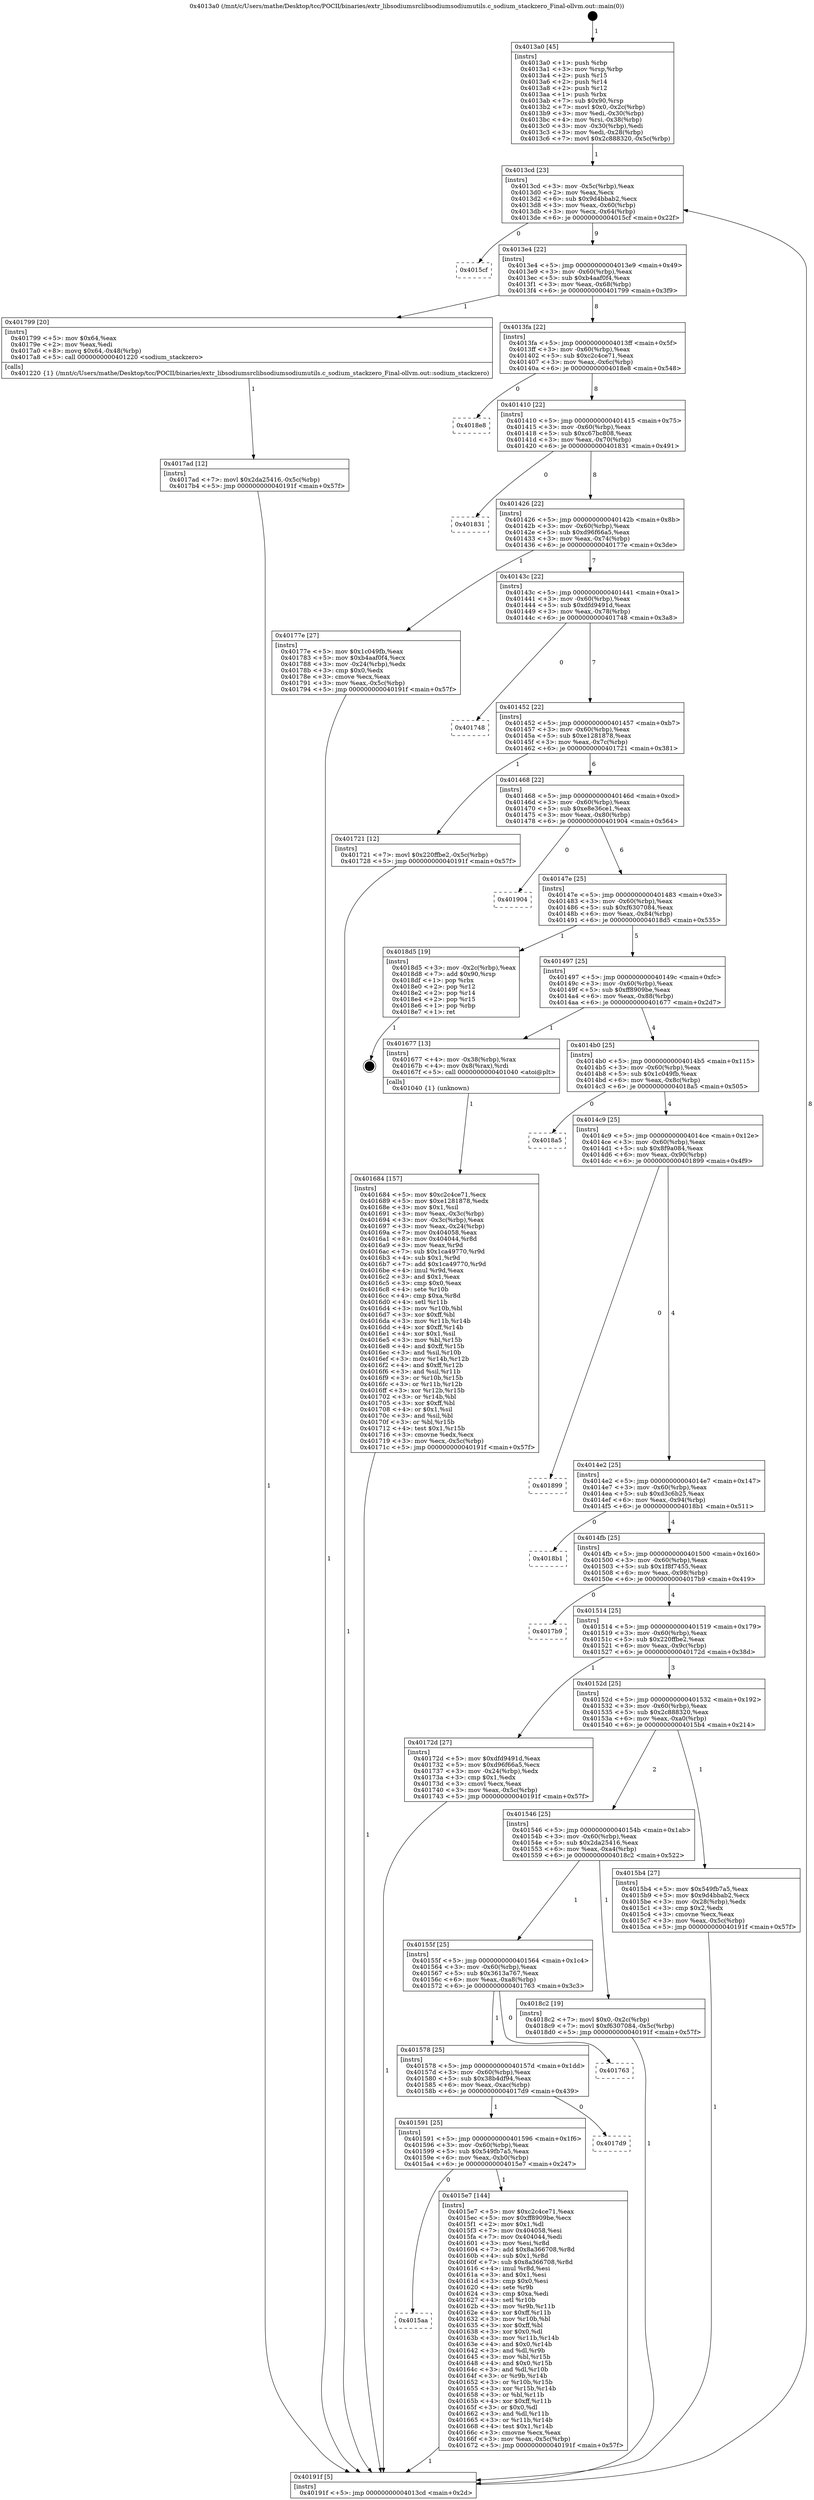 digraph "0x4013a0" {
  label = "0x4013a0 (/mnt/c/Users/mathe/Desktop/tcc/POCII/binaries/extr_libsodiumsrclibsodiumsodiumutils.c_sodium_stackzero_Final-ollvm.out::main(0))"
  labelloc = "t"
  node[shape=record]

  Entry [label="",width=0.3,height=0.3,shape=circle,fillcolor=black,style=filled]
  "0x4013cd" [label="{
     0x4013cd [23]\l
     | [instrs]\l
     &nbsp;&nbsp;0x4013cd \<+3\>: mov -0x5c(%rbp),%eax\l
     &nbsp;&nbsp;0x4013d0 \<+2\>: mov %eax,%ecx\l
     &nbsp;&nbsp;0x4013d2 \<+6\>: sub $0x9d4bbab2,%ecx\l
     &nbsp;&nbsp;0x4013d8 \<+3\>: mov %eax,-0x60(%rbp)\l
     &nbsp;&nbsp;0x4013db \<+3\>: mov %ecx,-0x64(%rbp)\l
     &nbsp;&nbsp;0x4013de \<+6\>: je 00000000004015cf \<main+0x22f\>\l
  }"]
  "0x4015cf" [label="{
     0x4015cf\l
  }", style=dashed]
  "0x4013e4" [label="{
     0x4013e4 [22]\l
     | [instrs]\l
     &nbsp;&nbsp;0x4013e4 \<+5\>: jmp 00000000004013e9 \<main+0x49\>\l
     &nbsp;&nbsp;0x4013e9 \<+3\>: mov -0x60(%rbp),%eax\l
     &nbsp;&nbsp;0x4013ec \<+5\>: sub $0xb4aaf0f4,%eax\l
     &nbsp;&nbsp;0x4013f1 \<+3\>: mov %eax,-0x68(%rbp)\l
     &nbsp;&nbsp;0x4013f4 \<+6\>: je 0000000000401799 \<main+0x3f9\>\l
  }"]
  Exit [label="",width=0.3,height=0.3,shape=circle,fillcolor=black,style=filled,peripheries=2]
  "0x401799" [label="{
     0x401799 [20]\l
     | [instrs]\l
     &nbsp;&nbsp;0x401799 \<+5\>: mov $0x64,%eax\l
     &nbsp;&nbsp;0x40179e \<+2\>: mov %eax,%edi\l
     &nbsp;&nbsp;0x4017a0 \<+8\>: movq $0x64,-0x48(%rbp)\l
     &nbsp;&nbsp;0x4017a8 \<+5\>: call 0000000000401220 \<sodium_stackzero\>\l
     | [calls]\l
     &nbsp;&nbsp;0x401220 \{1\} (/mnt/c/Users/mathe/Desktop/tcc/POCII/binaries/extr_libsodiumsrclibsodiumsodiumutils.c_sodium_stackzero_Final-ollvm.out::sodium_stackzero)\l
  }"]
  "0x4013fa" [label="{
     0x4013fa [22]\l
     | [instrs]\l
     &nbsp;&nbsp;0x4013fa \<+5\>: jmp 00000000004013ff \<main+0x5f\>\l
     &nbsp;&nbsp;0x4013ff \<+3\>: mov -0x60(%rbp),%eax\l
     &nbsp;&nbsp;0x401402 \<+5\>: sub $0xc2c4ce71,%eax\l
     &nbsp;&nbsp;0x401407 \<+3\>: mov %eax,-0x6c(%rbp)\l
     &nbsp;&nbsp;0x40140a \<+6\>: je 00000000004018e8 \<main+0x548\>\l
  }"]
  "0x4017ad" [label="{
     0x4017ad [12]\l
     | [instrs]\l
     &nbsp;&nbsp;0x4017ad \<+7\>: movl $0x2da25416,-0x5c(%rbp)\l
     &nbsp;&nbsp;0x4017b4 \<+5\>: jmp 000000000040191f \<main+0x57f\>\l
  }"]
  "0x4018e8" [label="{
     0x4018e8\l
  }", style=dashed]
  "0x401410" [label="{
     0x401410 [22]\l
     | [instrs]\l
     &nbsp;&nbsp;0x401410 \<+5\>: jmp 0000000000401415 \<main+0x75\>\l
     &nbsp;&nbsp;0x401415 \<+3\>: mov -0x60(%rbp),%eax\l
     &nbsp;&nbsp;0x401418 \<+5\>: sub $0xc67bc808,%eax\l
     &nbsp;&nbsp;0x40141d \<+3\>: mov %eax,-0x70(%rbp)\l
     &nbsp;&nbsp;0x401420 \<+6\>: je 0000000000401831 \<main+0x491\>\l
  }"]
  "0x401684" [label="{
     0x401684 [157]\l
     | [instrs]\l
     &nbsp;&nbsp;0x401684 \<+5\>: mov $0xc2c4ce71,%ecx\l
     &nbsp;&nbsp;0x401689 \<+5\>: mov $0xe1281878,%edx\l
     &nbsp;&nbsp;0x40168e \<+3\>: mov $0x1,%sil\l
     &nbsp;&nbsp;0x401691 \<+3\>: mov %eax,-0x3c(%rbp)\l
     &nbsp;&nbsp;0x401694 \<+3\>: mov -0x3c(%rbp),%eax\l
     &nbsp;&nbsp;0x401697 \<+3\>: mov %eax,-0x24(%rbp)\l
     &nbsp;&nbsp;0x40169a \<+7\>: mov 0x404058,%eax\l
     &nbsp;&nbsp;0x4016a1 \<+8\>: mov 0x404044,%r8d\l
     &nbsp;&nbsp;0x4016a9 \<+3\>: mov %eax,%r9d\l
     &nbsp;&nbsp;0x4016ac \<+7\>: sub $0x1ca49770,%r9d\l
     &nbsp;&nbsp;0x4016b3 \<+4\>: sub $0x1,%r9d\l
     &nbsp;&nbsp;0x4016b7 \<+7\>: add $0x1ca49770,%r9d\l
     &nbsp;&nbsp;0x4016be \<+4\>: imul %r9d,%eax\l
     &nbsp;&nbsp;0x4016c2 \<+3\>: and $0x1,%eax\l
     &nbsp;&nbsp;0x4016c5 \<+3\>: cmp $0x0,%eax\l
     &nbsp;&nbsp;0x4016c8 \<+4\>: sete %r10b\l
     &nbsp;&nbsp;0x4016cc \<+4\>: cmp $0xa,%r8d\l
     &nbsp;&nbsp;0x4016d0 \<+4\>: setl %r11b\l
     &nbsp;&nbsp;0x4016d4 \<+3\>: mov %r10b,%bl\l
     &nbsp;&nbsp;0x4016d7 \<+3\>: xor $0xff,%bl\l
     &nbsp;&nbsp;0x4016da \<+3\>: mov %r11b,%r14b\l
     &nbsp;&nbsp;0x4016dd \<+4\>: xor $0xff,%r14b\l
     &nbsp;&nbsp;0x4016e1 \<+4\>: xor $0x1,%sil\l
     &nbsp;&nbsp;0x4016e5 \<+3\>: mov %bl,%r15b\l
     &nbsp;&nbsp;0x4016e8 \<+4\>: and $0xff,%r15b\l
     &nbsp;&nbsp;0x4016ec \<+3\>: and %sil,%r10b\l
     &nbsp;&nbsp;0x4016ef \<+3\>: mov %r14b,%r12b\l
     &nbsp;&nbsp;0x4016f2 \<+4\>: and $0xff,%r12b\l
     &nbsp;&nbsp;0x4016f6 \<+3\>: and %sil,%r11b\l
     &nbsp;&nbsp;0x4016f9 \<+3\>: or %r10b,%r15b\l
     &nbsp;&nbsp;0x4016fc \<+3\>: or %r11b,%r12b\l
     &nbsp;&nbsp;0x4016ff \<+3\>: xor %r12b,%r15b\l
     &nbsp;&nbsp;0x401702 \<+3\>: or %r14b,%bl\l
     &nbsp;&nbsp;0x401705 \<+3\>: xor $0xff,%bl\l
     &nbsp;&nbsp;0x401708 \<+4\>: or $0x1,%sil\l
     &nbsp;&nbsp;0x40170c \<+3\>: and %sil,%bl\l
     &nbsp;&nbsp;0x40170f \<+3\>: or %bl,%r15b\l
     &nbsp;&nbsp;0x401712 \<+4\>: test $0x1,%r15b\l
     &nbsp;&nbsp;0x401716 \<+3\>: cmovne %edx,%ecx\l
     &nbsp;&nbsp;0x401719 \<+3\>: mov %ecx,-0x5c(%rbp)\l
     &nbsp;&nbsp;0x40171c \<+5\>: jmp 000000000040191f \<main+0x57f\>\l
  }"]
  "0x401831" [label="{
     0x401831\l
  }", style=dashed]
  "0x401426" [label="{
     0x401426 [22]\l
     | [instrs]\l
     &nbsp;&nbsp;0x401426 \<+5\>: jmp 000000000040142b \<main+0x8b\>\l
     &nbsp;&nbsp;0x40142b \<+3\>: mov -0x60(%rbp),%eax\l
     &nbsp;&nbsp;0x40142e \<+5\>: sub $0xd96f66a5,%eax\l
     &nbsp;&nbsp;0x401433 \<+3\>: mov %eax,-0x74(%rbp)\l
     &nbsp;&nbsp;0x401436 \<+6\>: je 000000000040177e \<main+0x3de\>\l
  }"]
  "0x4015aa" [label="{
     0x4015aa\l
  }", style=dashed]
  "0x40177e" [label="{
     0x40177e [27]\l
     | [instrs]\l
     &nbsp;&nbsp;0x40177e \<+5\>: mov $0x1c049fb,%eax\l
     &nbsp;&nbsp;0x401783 \<+5\>: mov $0xb4aaf0f4,%ecx\l
     &nbsp;&nbsp;0x401788 \<+3\>: mov -0x24(%rbp),%edx\l
     &nbsp;&nbsp;0x40178b \<+3\>: cmp $0x0,%edx\l
     &nbsp;&nbsp;0x40178e \<+3\>: cmove %ecx,%eax\l
     &nbsp;&nbsp;0x401791 \<+3\>: mov %eax,-0x5c(%rbp)\l
     &nbsp;&nbsp;0x401794 \<+5\>: jmp 000000000040191f \<main+0x57f\>\l
  }"]
  "0x40143c" [label="{
     0x40143c [22]\l
     | [instrs]\l
     &nbsp;&nbsp;0x40143c \<+5\>: jmp 0000000000401441 \<main+0xa1\>\l
     &nbsp;&nbsp;0x401441 \<+3\>: mov -0x60(%rbp),%eax\l
     &nbsp;&nbsp;0x401444 \<+5\>: sub $0xdfd9491d,%eax\l
     &nbsp;&nbsp;0x401449 \<+3\>: mov %eax,-0x78(%rbp)\l
     &nbsp;&nbsp;0x40144c \<+6\>: je 0000000000401748 \<main+0x3a8\>\l
  }"]
  "0x4015e7" [label="{
     0x4015e7 [144]\l
     | [instrs]\l
     &nbsp;&nbsp;0x4015e7 \<+5\>: mov $0xc2c4ce71,%eax\l
     &nbsp;&nbsp;0x4015ec \<+5\>: mov $0xff8909be,%ecx\l
     &nbsp;&nbsp;0x4015f1 \<+2\>: mov $0x1,%dl\l
     &nbsp;&nbsp;0x4015f3 \<+7\>: mov 0x404058,%esi\l
     &nbsp;&nbsp;0x4015fa \<+7\>: mov 0x404044,%edi\l
     &nbsp;&nbsp;0x401601 \<+3\>: mov %esi,%r8d\l
     &nbsp;&nbsp;0x401604 \<+7\>: add $0x8a366708,%r8d\l
     &nbsp;&nbsp;0x40160b \<+4\>: sub $0x1,%r8d\l
     &nbsp;&nbsp;0x40160f \<+7\>: sub $0x8a366708,%r8d\l
     &nbsp;&nbsp;0x401616 \<+4\>: imul %r8d,%esi\l
     &nbsp;&nbsp;0x40161a \<+3\>: and $0x1,%esi\l
     &nbsp;&nbsp;0x40161d \<+3\>: cmp $0x0,%esi\l
     &nbsp;&nbsp;0x401620 \<+4\>: sete %r9b\l
     &nbsp;&nbsp;0x401624 \<+3\>: cmp $0xa,%edi\l
     &nbsp;&nbsp;0x401627 \<+4\>: setl %r10b\l
     &nbsp;&nbsp;0x40162b \<+3\>: mov %r9b,%r11b\l
     &nbsp;&nbsp;0x40162e \<+4\>: xor $0xff,%r11b\l
     &nbsp;&nbsp;0x401632 \<+3\>: mov %r10b,%bl\l
     &nbsp;&nbsp;0x401635 \<+3\>: xor $0xff,%bl\l
     &nbsp;&nbsp;0x401638 \<+3\>: xor $0x0,%dl\l
     &nbsp;&nbsp;0x40163b \<+3\>: mov %r11b,%r14b\l
     &nbsp;&nbsp;0x40163e \<+4\>: and $0x0,%r14b\l
     &nbsp;&nbsp;0x401642 \<+3\>: and %dl,%r9b\l
     &nbsp;&nbsp;0x401645 \<+3\>: mov %bl,%r15b\l
     &nbsp;&nbsp;0x401648 \<+4\>: and $0x0,%r15b\l
     &nbsp;&nbsp;0x40164c \<+3\>: and %dl,%r10b\l
     &nbsp;&nbsp;0x40164f \<+3\>: or %r9b,%r14b\l
     &nbsp;&nbsp;0x401652 \<+3\>: or %r10b,%r15b\l
     &nbsp;&nbsp;0x401655 \<+3\>: xor %r15b,%r14b\l
     &nbsp;&nbsp;0x401658 \<+3\>: or %bl,%r11b\l
     &nbsp;&nbsp;0x40165b \<+4\>: xor $0xff,%r11b\l
     &nbsp;&nbsp;0x40165f \<+3\>: or $0x0,%dl\l
     &nbsp;&nbsp;0x401662 \<+3\>: and %dl,%r11b\l
     &nbsp;&nbsp;0x401665 \<+3\>: or %r11b,%r14b\l
     &nbsp;&nbsp;0x401668 \<+4\>: test $0x1,%r14b\l
     &nbsp;&nbsp;0x40166c \<+3\>: cmovne %ecx,%eax\l
     &nbsp;&nbsp;0x40166f \<+3\>: mov %eax,-0x5c(%rbp)\l
     &nbsp;&nbsp;0x401672 \<+5\>: jmp 000000000040191f \<main+0x57f\>\l
  }"]
  "0x401748" [label="{
     0x401748\l
  }", style=dashed]
  "0x401452" [label="{
     0x401452 [22]\l
     | [instrs]\l
     &nbsp;&nbsp;0x401452 \<+5\>: jmp 0000000000401457 \<main+0xb7\>\l
     &nbsp;&nbsp;0x401457 \<+3\>: mov -0x60(%rbp),%eax\l
     &nbsp;&nbsp;0x40145a \<+5\>: sub $0xe1281878,%eax\l
     &nbsp;&nbsp;0x40145f \<+3\>: mov %eax,-0x7c(%rbp)\l
     &nbsp;&nbsp;0x401462 \<+6\>: je 0000000000401721 \<main+0x381\>\l
  }"]
  "0x401591" [label="{
     0x401591 [25]\l
     | [instrs]\l
     &nbsp;&nbsp;0x401591 \<+5\>: jmp 0000000000401596 \<main+0x1f6\>\l
     &nbsp;&nbsp;0x401596 \<+3\>: mov -0x60(%rbp),%eax\l
     &nbsp;&nbsp;0x401599 \<+5\>: sub $0x549fb7a5,%eax\l
     &nbsp;&nbsp;0x40159e \<+6\>: mov %eax,-0xb0(%rbp)\l
     &nbsp;&nbsp;0x4015a4 \<+6\>: je 00000000004015e7 \<main+0x247\>\l
  }"]
  "0x401721" [label="{
     0x401721 [12]\l
     | [instrs]\l
     &nbsp;&nbsp;0x401721 \<+7\>: movl $0x220ffbe2,-0x5c(%rbp)\l
     &nbsp;&nbsp;0x401728 \<+5\>: jmp 000000000040191f \<main+0x57f\>\l
  }"]
  "0x401468" [label="{
     0x401468 [22]\l
     | [instrs]\l
     &nbsp;&nbsp;0x401468 \<+5\>: jmp 000000000040146d \<main+0xcd\>\l
     &nbsp;&nbsp;0x40146d \<+3\>: mov -0x60(%rbp),%eax\l
     &nbsp;&nbsp;0x401470 \<+5\>: sub $0xe8e36ce1,%eax\l
     &nbsp;&nbsp;0x401475 \<+3\>: mov %eax,-0x80(%rbp)\l
     &nbsp;&nbsp;0x401478 \<+6\>: je 0000000000401904 \<main+0x564\>\l
  }"]
  "0x4017d9" [label="{
     0x4017d9\l
  }", style=dashed]
  "0x401904" [label="{
     0x401904\l
  }", style=dashed]
  "0x40147e" [label="{
     0x40147e [25]\l
     | [instrs]\l
     &nbsp;&nbsp;0x40147e \<+5\>: jmp 0000000000401483 \<main+0xe3\>\l
     &nbsp;&nbsp;0x401483 \<+3\>: mov -0x60(%rbp),%eax\l
     &nbsp;&nbsp;0x401486 \<+5\>: sub $0xf6307084,%eax\l
     &nbsp;&nbsp;0x40148b \<+6\>: mov %eax,-0x84(%rbp)\l
     &nbsp;&nbsp;0x401491 \<+6\>: je 00000000004018d5 \<main+0x535\>\l
  }"]
  "0x401578" [label="{
     0x401578 [25]\l
     | [instrs]\l
     &nbsp;&nbsp;0x401578 \<+5\>: jmp 000000000040157d \<main+0x1dd\>\l
     &nbsp;&nbsp;0x40157d \<+3\>: mov -0x60(%rbp),%eax\l
     &nbsp;&nbsp;0x401580 \<+5\>: sub $0x38b4df94,%eax\l
     &nbsp;&nbsp;0x401585 \<+6\>: mov %eax,-0xac(%rbp)\l
     &nbsp;&nbsp;0x40158b \<+6\>: je 00000000004017d9 \<main+0x439\>\l
  }"]
  "0x4018d5" [label="{
     0x4018d5 [19]\l
     | [instrs]\l
     &nbsp;&nbsp;0x4018d5 \<+3\>: mov -0x2c(%rbp),%eax\l
     &nbsp;&nbsp;0x4018d8 \<+7\>: add $0x90,%rsp\l
     &nbsp;&nbsp;0x4018df \<+1\>: pop %rbx\l
     &nbsp;&nbsp;0x4018e0 \<+2\>: pop %r12\l
     &nbsp;&nbsp;0x4018e2 \<+2\>: pop %r14\l
     &nbsp;&nbsp;0x4018e4 \<+2\>: pop %r15\l
     &nbsp;&nbsp;0x4018e6 \<+1\>: pop %rbp\l
     &nbsp;&nbsp;0x4018e7 \<+1\>: ret\l
  }"]
  "0x401497" [label="{
     0x401497 [25]\l
     | [instrs]\l
     &nbsp;&nbsp;0x401497 \<+5\>: jmp 000000000040149c \<main+0xfc\>\l
     &nbsp;&nbsp;0x40149c \<+3\>: mov -0x60(%rbp),%eax\l
     &nbsp;&nbsp;0x40149f \<+5\>: sub $0xff8909be,%eax\l
     &nbsp;&nbsp;0x4014a4 \<+6\>: mov %eax,-0x88(%rbp)\l
     &nbsp;&nbsp;0x4014aa \<+6\>: je 0000000000401677 \<main+0x2d7\>\l
  }"]
  "0x401763" [label="{
     0x401763\l
  }", style=dashed]
  "0x401677" [label="{
     0x401677 [13]\l
     | [instrs]\l
     &nbsp;&nbsp;0x401677 \<+4\>: mov -0x38(%rbp),%rax\l
     &nbsp;&nbsp;0x40167b \<+4\>: mov 0x8(%rax),%rdi\l
     &nbsp;&nbsp;0x40167f \<+5\>: call 0000000000401040 \<atoi@plt\>\l
     | [calls]\l
     &nbsp;&nbsp;0x401040 \{1\} (unknown)\l
  }"]
  "0x4014b0" [label="{
     0x4014b0 [25]\l
     | [instrs]\l
     &nbsp;&nbsp;0x4014b0 \<+5\>: jmp 00000000004014b5 \<main+0x115\>\l
     &nbsp;&nbsp;0x4014b5 \<+3\>: mov -0x60(%rbp),%eax\l
     &nbsp;&nbsp;0x4014b8 \<+5\>: sub $0x1c049fb,%eax\l
     &nbsp;&nbsp;0x4014bd \<+6\>: mov %eax,-0x8c(%rbp)\l
     &nbsp;&nbsp;0x4014c3 \<+6\>: je 00000000004018a5 \<main+0x505\>\l
  }"]
  "0x40155f" [label="{
     0x40155f [25]\l
     | [instrs]\l
     &nbsp;&nbsp;0x40155f \<+5\>: jmp 0000000000401564 \<main+0x1c4\>\l
     &nbsp;&nbsp;0x401564 \<+3\>: mov -0x60(%rbp),%eax\l
     &nbsp;&nbsp;0x401567 \<+5\>: sub $0x3613a767,%eax\l
     &nbsp;&nbsp;0x40156c \<+6\>: mov %eax,-0xa8(%rbp)\l
     &nbsp;&nbsp;0x401572 \<+6\>: je 0000000000401763 \<main+0x3c3\>\l
  }"]
  "0x4018a5" [label="{
     0x4018a5\l
  }", style=dashed]
  "0x4014c9" [label="{
     0x4014c9 [25]\l
     | [instrs]\l
     &nbsp;&nbsp;0x4014c9 \<+5\>: jmp 00000000004014ce \<main+0x12e\>\l
     &nbsp;&nbsp;0x4014ce \<+3\>: mov -0x60(%rbp),%eax\l
     &nbsp;&nbsp;0x4014d1 \<+5\>: sub $0x8f9a084,%eax\l
     &nbsp;&nbsp;0x4014d6 \<+6\>: mov %eax,-0x90(%rbp)\l
     &nbsp;&nbsp;0x4014dc \<+6\>: je 0000000000401899 \<main+0x4f9\>\l
  }"]
  "0x4018c2" [label="{
     0x4018c2 [19]\l
     | [instrs]\l
     &nbsp;&nbsp;0x4018c2 \<+7\>: movl $0x0,-0x2c(%rbp)\l
     &nbsp;&nbsp;0x4018c9 \<+7\>: movl $0xf6307084,-0x5c(%rbp)\l
     &nbsp;&nbsp;0x4018d0 \<+5\>: jmp 000000000040191f \<main+0x57f\>\l
  }"]
  "0x401899" [label="{
     0x401899\l
  }", style=dashed]
  "0x4014e2" [label="{
     0x4014e2 [25]\l
     | [instrs]\l
     &nbsp;&nbsp;0x4014e2 \<+5\>: jmp 00000000004014e7 \<main+0x147\>\l
     &nbsp;&nbsp;0x4014e7 \<+3\>: mov -0x60(%rbp),%eax\l
     &nbsp;&nbsp;0x4014ea \<+5\>: sub $0xd3c6b25,%eax\l
     &nbsp;&nbsp;0x4014ef \<+6\>: mov %eax,-0x94(%rbp)\l
     &nbsp;&nbsp;0x4014f5 \<+6\>: je 00000000004018b1 \<main+0x511\>\l
  }"]
  "0x4013a0" [label="{
     0x4013a0 [45]\l
     | [instrs]\l
     &nbsp;&nbsp;0x4013a0 \<+1\>: push %rbp\l
     &nbsp;&nbsp;0x4013a1 \<+3\>: mov %rsp,%rbp\l
     &nbsp;&nbsp;0x4013a4 \<+2\>: push %r15\l
     &nbsp;&nbsp;0x4013a6 \<+2\>: push %r14\l
     &nbsp;&nbsp;0x4013a8 \<+2\>: push %r12\l
     &nbsp;&nbsp;0x4013aa \<+1\>: push %rbx\l
     &nbsp;&nbsp;0x4013ab \<+7\>: sub $0x90,%rsp\l
     &nbsp;&nbsp;0x4013b2 \<+7\>: movl $0x0,-0x2c(%rbp)\l
     &nbsp;&nbsp;0x4013b9 \<+3\>: mov %edi,-0x30(%rbp)\l
     &nbsp;&nbsp;0x4013bc \<+4\>: mov %rsi,-0x38(%rbp)\l
     &nbsp;&nbsp;0x4013c0 \<+3\>: mov -0x30(%rbp),%edi\l
     &nbsp;&nbsp;0x4013c3 \<+3\>: mov %edi,-0x28(%rbp)\l
     &nbsp;&nbsp;0x4013c6 \<+7\>: movl $0x2c888320,-0x5c(%rbp)\l
  }"]
  "0x4018b1" [label="{
     0x4018b1\l
  }", style=dashed]
  "0x4014fb" [label="{
     0x4014fb [25]\l
     | [instrs]\l
     &nbsp;&nbsp;0x4014fb \<+5\>: jmp 0000000000401500 \<main+0x160\>\l
     &nbsp;&nbsp;0x401500 \<+3\>: mov -0x60(%rbp),%eax\l
     &nbsp;&nbsp;0x401503 \<+5\>: sub $0x1f8f7455,%eax\l
     &nbsp;&nbsp;0x401508 \<+6\>: mov %eax,-0x98(%rbp)\l
     &nbsp;&nbsp;0x40150e \<+6\>: je 00000000004017b9 \<main+0x419\>\l
  }"]
  "0x40191f" [label="{
     0x40191f [5]\l
     | [instrs]\l
     &nbsp;&nbsp;0x40191f \<+5\>: jmp 00000000004013cd \<main+0x2d\>\l
  }"]
  "0x4017b9" [label="{
     0x4017b9\l
  }", style=dashed]
  "0x401514" [label="{
     0x401514 [25]\l
     | [instrs]\l
     &nbsp;&nbsp;0x401514 \<+5\>: jmp 0000000000401519 \<main+0x179\>\l
     &nbsp;&nbsp;0x401519 \<+3\>: mov -0x60(%rbp),%eax\l
     &nbsp;&nbsp;0x40151c \<+5\>: sub $0x220ffbe2,%eax\l
     &nbsp;&nbsp;0x401521 \<+6\>: mov %eax,-0x9c(%rbp)\l
     &nbsp;&nbsp;0x401527 \<+6\>: je 000000000040172d \<main+0x38d\>\l
  }"]
  "0x401546" [label="{
     0x401546 [25]\l
     | [instrs]\l
     &nbsp;&nbsp;0x401546 \<+5\>: jmp 000000000040154b \<main+0x1ab\>\l
     &nbsp;&nbsp;0x40154b \<+3\>: mov -0x60(%rbp),%eax\l
     &nbsp;&nbsp;0x40154e \<+5\>: sub $0x2da25416,%eax\l
     &nbsp;&nbsp;0x401553 \<+6\>: mov %eax,-0xa4(%rbp)\l
     &nbsp;&nbsp;0x401559 \<+6\>: je 00000000004018c2 \<main+0x522\>\l
  }"]
  "0x40172d" [label="{
     0x40172d [27]\l
     | [instrs]\l
     &nbsp;&nbsp;0x40172d \<+5\>: mov $0xdfd9491d,%eax\l
     &nbsp;&nbsp;0x401732 \<+5\>: mov $0xd96f66a5,%ecx\l
     &nbsp;&nbsp;0x401737 \<+3\>: mov -0x24(%rbp),%edx\l
     &nbsp;&nbsp;0x40173a \<+3\>: cmp $0x1,%edx\l
     &nbsp;&nbsp;0x40173d \<+3\>: cmovl %ecx,%eax\l
     &nbsp;&nbsp;0x401740 \<+3\>: mov %eax,-0x5c(%rbp)\l
     &nbsp;&nbsp;0x401743 \<+5\>: jmp 000000000040191f \<main+0x57f\>\l
  }"]
  "0x40152d" [label="{
     0x40152d [25]\l
     | [instrs]\l
     &nbsp;&nbsp;0x40152d \<+5\>: jmp 0000000000401532 \<main+0x192\>\l
     &nbsp;&nbsp;0x401532 \<+3\>: mov -0x60(%rbp),%eax\l
     &nbsp;&nbsp;0x401535 \<+5\>: sub $0x2c888320,%eax\l
     &nbsp;&nbsp;0x40153a \<+6\>: mov %eax,-0xa0(%rbp)\l
     &nbsp;&nbsp;0x401540 \<+6\>: je 00000000004015b4 \<main+0x214\>\l
  }"]
  "0x4015b4" [label="{
     0x4015b4 [27]\l
     | [instrs]\l
     &nbsp;&nbsp;0x4015b4 \<+5\>: mov $0x549fb7a5,%eax\l
     &nbsp;&nbsp;0x4015b9 \<+5\>: mov $0x9d4bbab2,%ecx\l
     &nbsp;&nbsp;0x4015be \<+3\>: mov -0x28(%rbp),%edx\l
     &nbsp;&nbsp;0x4015c1 \<+3\>: cmp $0x2,%edx\l
     &nbsp;&nbsp;0x4015c4 \<+3\>: cmovne %ecx,%eax\l
     &nbsp;&nbsp;0x4015c7 \<+3\>: mov %eax,-0x5c(%rbp)\l
     &nbsp;&nbsp;0x4015ca \<+5\>: jmp 000000000040191f \<main+0x57f\>\l
  }"]
  Entry -> "0x4013a0" [label=" 1"]
  "0x4013cd" -> "0x4015cf" [label=" 0"]
  "0x4013cd" -> "0x4013e4" [label=" 9"]
  "0x4018d5" -> Exit [label=" 1"]
  "0x4013e4" -> "0x401799" [label=" 1"]
  "0x4013e4" -> "0x4013fa" [label=" 8"]
  "0x4018c2" -> "0x40191f" [label=" 1"]
  "0x4013fa" -> "0x4018e8" [label=" 0"]
  "0x4013fa" -> "0x401410" [label=" 8"]
  "0x4017ad" -> "0x40191f" [label=" 1"]
  "0x401410" -> "0x401831" [label=" 0"]
  "0x401410" -> "0x401426" [label=" 8"]
  "0x401799" -> "0x4017ad" [label=" 1"]
  "0x401426" -> "0x40177e" [label=" 1"]
  "0x401426" -> "0x40143c" [label=" 7"]
  "0x40177e" -> "0x40191f" [label=" 1"]
  "0x40143c" -> "0x401748" [label=" 0"]
  "0x40143c" -> "0x401452" [label=" 7"]
  "0x40172d" -> "0x40191f" [label=" 1"]
  "0x401452" -> "0x401721" [label=" 1"]
  "0x401452" -> "0x401468" [label=" 6"]
  "0x401684" -> "0x40191f" [label=" 1"]
  "0x401468" -> "0x401904" [label=" 0"]
  "0x401468" -> "0x40147e" [label=" 6"]
  "0x401677" -> "0x401684" [label=" 1"]
  "0x40147e" -> "0x4018d5" [label=" 1"]
  "0x40147e" -> "0x401497" [label=" 5"]
  "0x401591" -> "0x4015aa" [label=" 0"]
  "0x401497" -> "0x401677" [label=" 1"]
  "0x401497" -> "0x4014b0" [label=" 4"]
  "0x401591" -> "0x4015e7" [label=" 1"]
  "0x4014b0" -> "0x4018a5" [label=" 0"]
  "0x4014b0" -> "0x4014c9" [label=" 4"]
  "0x401578" -> "0x401591" [label=" 1"]
  "0x4014c9" -> "0x401899" [label=" 0"]
  "0x4014c9" -> "0x4014e2" [label=" 4"]
  "0x401578" -> "0x4017d9" [label=" 0"]
  "0x4014e2" -> "0x4018b1" [label=" 0"]
  "0x4014e2" -> "0x4014fb" [label=" 4"]
  "0x40155f" -> "0x401578" [label=" 1"]
  "0x4014fb" -> "0x4017b9" [label=" 0"]
  "0x4014fb" -> "0x401514" [label=" 4"]
  "0x40155f" -> "0x401763" [label=" 0"]
  "0x401514" -> "0x40172d" [label=" 1"]
  "0x401514" -> "0x40152d" [label=" 3"]
  "0x401721" -> "0x40191f" [label=" 1"]
  "0x40152d" -> "0x4015b4" [label=" 1"]
  "0x40152d" -> "0x401546" [label=" 2"]
  "0x4015b4" -> "0x40191f" [label=" 1"]
  "0x4013a0" -> "0x4013cd" [label=" 1"]
  "0x40191f" -> "0x4013cd" [label=" 8"]
  "0x4015e7" -> "0x40191f" [label=" 1"]
  "0x401546" -> "0x4018c2" [label=" 1"]
  "0x401546" -> "0x40155f" [label=" 1"]
}
